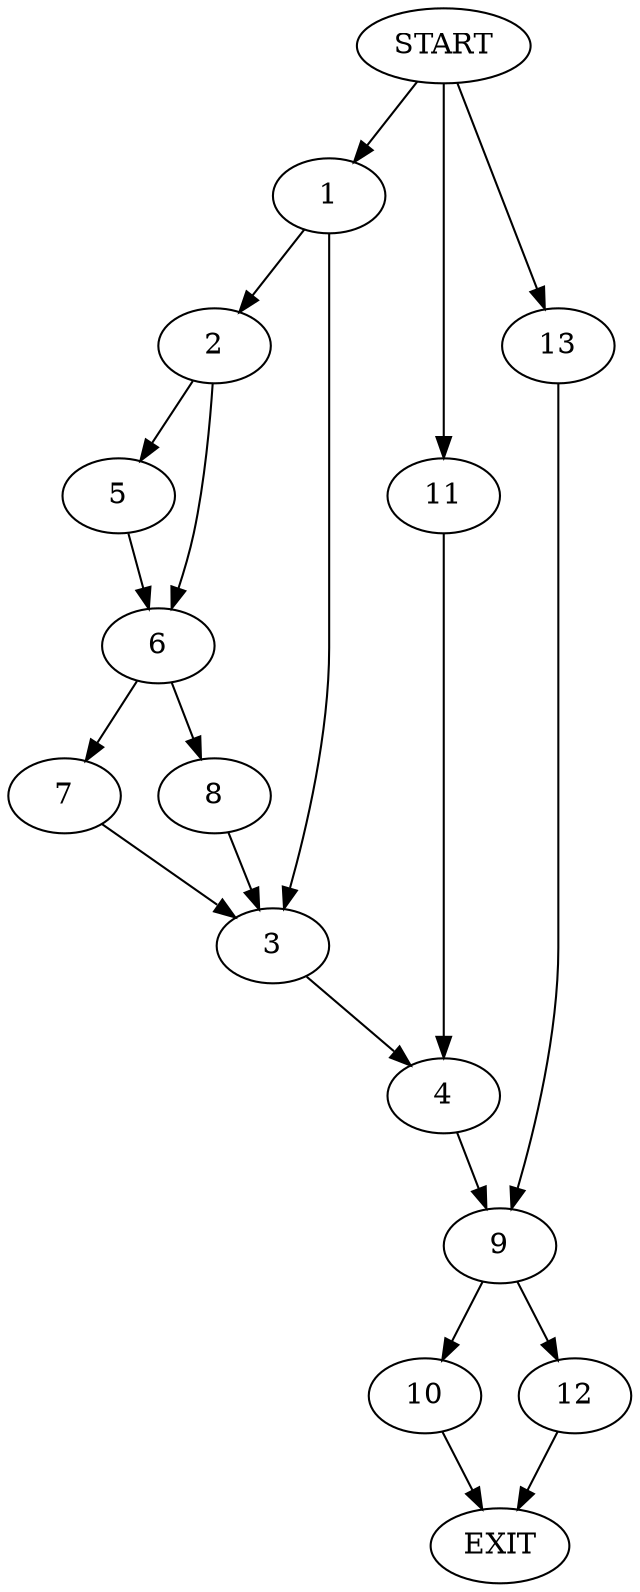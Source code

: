 digraph {
0 [label="START"]
14 [label="EXIT"]
0 -> 1
1 -> 2
1 -> 3
3 -> 4
2 -> 5
2 -> 6
6 -> 7
6 -> 8
5 -> 6
7 -> 3
8 -> 3
4 -> 9
10 -> 14
0 -> 11
11 -> 4
12 -> 14
9 -> 10
9 -> 12
0 -> 13
13 -> 9
}
